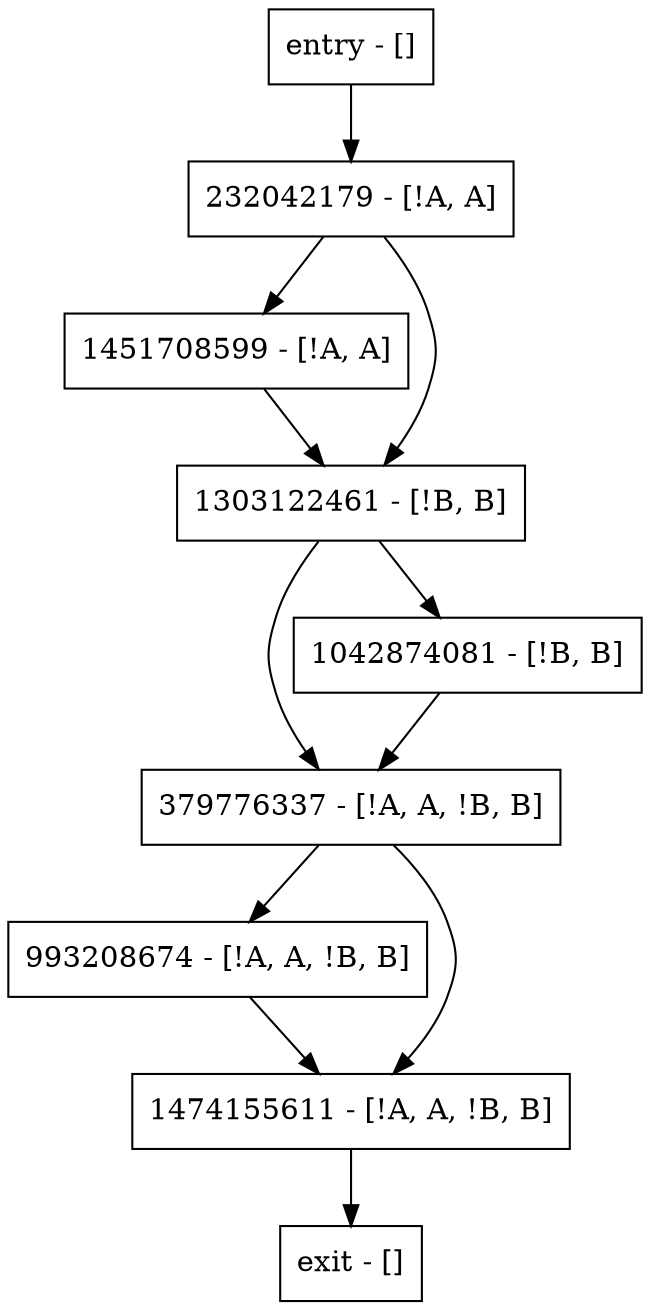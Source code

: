 digraph main {
node [shape=record];
entry [label="entry - []"];
exit [label="exit - []"];
993208674 [label="993208674 - [!A, A, !B, B]"];
379776337 [label="379776337 - [!A, A, !B, B]"];
1042874081 [label="1042874081 - [!B, B]"];
232042179 [label="232042179 - [!A, A]"];
1451708599 [label="1451708599 - [!A, A]"];
1474155611 [label="1474155611 - [!A, A, !B, B]"];
1303122461 [label="1303122461 - [!B, B]"];
entry;
exit;
entry -> 232042179;
993208674 -> 1474155611;
379776337 -> 993208674;
379776337 -> 1474155611;
1042874081 -> 379776337;
232042179 -> 1451708599;
232042179 -> 1303122461;
1451708599 -> 1303122461;
1474155611 -> exit;
1303122461 -> 379776337;
1303122461 -> 1042874081;
}

